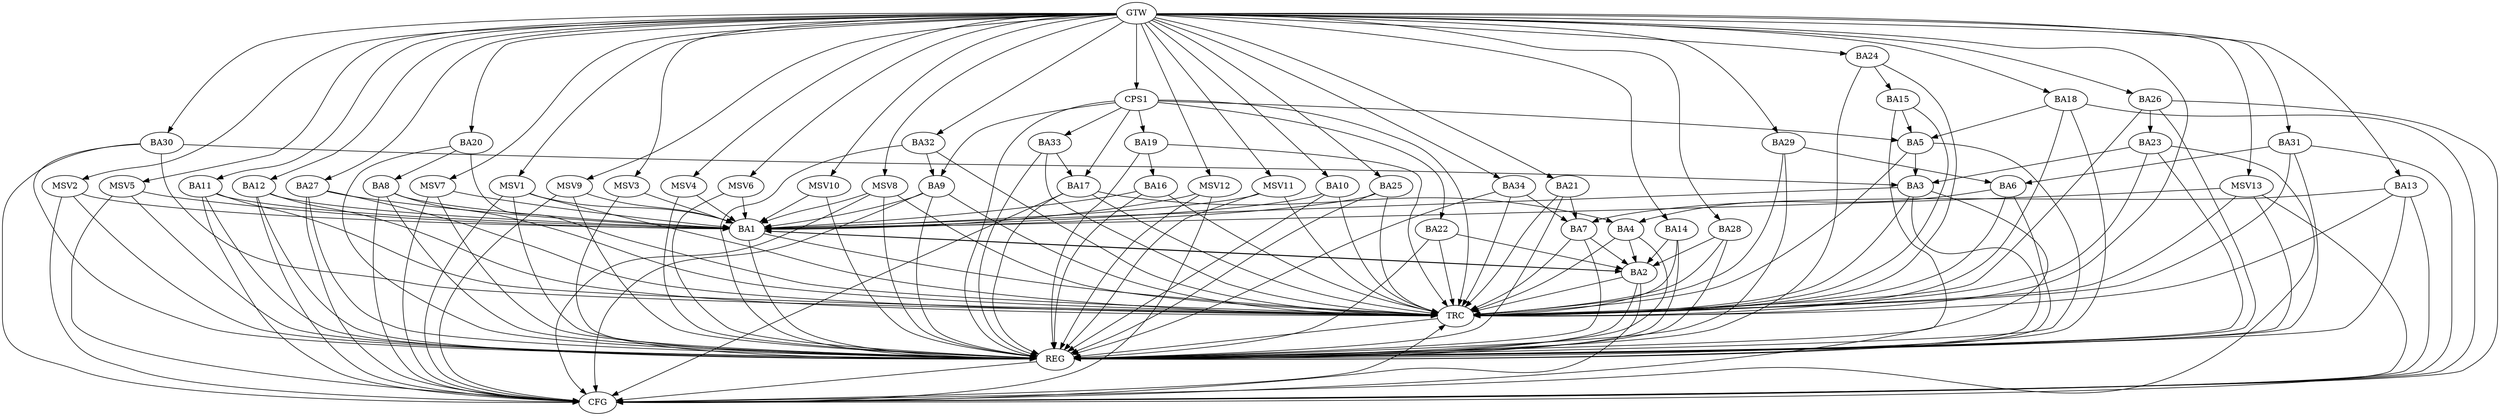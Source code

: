 strict digraph G {
  BA1 [ label="BA1" ];
  BA2 [ label="BA2" ];
  BA3 [ label="BA3" ];
  BA4 [ label="BA4" ];
  BA5 [ label="BA5" ];
  BA6 [ label="BA6" ];
  BA7 [ label="BA7" ];
  BA8 [ label="BA8" ];
  BA9 [ label="BA9" ];
  BA10 [ label="BA10" ];
  BA11 [ label="BA11" ];
  BA12 [ label="BA12" ];
  BA13 [ label="BA13" ];
  BA14 [ label="BA14" ];
  BA15 [ label="BA15" ];
  BA16 [ label="BA16" ];
  BA17 [ label="BA17" ];
  BA18 [ label="BA18" ];
  BA19 [ label="BA19" ];
  BA20 [ label="BA20" ];
  BA21 [ label="BA21" ];
  BA22 [ label="BA22" ];
  BA23 [ label="BA23" ];
  BA24 [ label="BA24" ];
  BA25 [ label="BA25" ];
  BA26 [ label="BA26" ];
  BA27 [ label="BA27" ];
  BA28 [ label="BA28" ];
  BA29 [ label="BA29" ];
  BA30 [ label="BA30" ];
  BA31 [ label="BA31" ];
  BA32 [ label="BA32" ];
  BA33 [ label="BA33" ];
  BA34 [ label="BA34" ];
  CPS1 [ label="CPS1" ];
  GTW [ label="GTW" ];
  REG [ label="REG" ];
  CFG [ label="CFG" ];
  TRC [ label="TRC" ];
  MSV1 [ label="MSV1" ];
  MSV2 [ label="MSV2" ];
  MSV3 [ label="MSV3" ];
  MSV4 [ label="MSV4" ];
  MSV5 [ label="MSV5" ];
  MSV6 [ label="MSV6" ];
  MSV7 [ label="MSV7" ];
  MSV8 [ label="MSV8" ];
  MSV9 [ label="MSV9" ];
  MSV10 [ label="MSV10" ];
  MSV11 [ label="MSV11" ];
  MSV12 [ label="MSV12" ];
  MSV13 [ label="MSV13" ];
  BA1 -> BA2;
  BA2 -> BA1;
  BA3 -> BA1;
  BA4 -> BA2;
  BA5 -> BA3;
  BA6 -> BA4;
  BA7 -> BA2;
  BA8 -> BA1;
  BA9 -> BA1;
  BA10 -> BA1;
  BA11 -> BA1;
  BA12 -> BA1;
  BA13 -> BA7;
  BA14 -> BA2;
  BA15 -> BA5;
  BA16 -> BA1;
  BA17 -> BA4;
  BA18 -> BA5;
  BA19 -> BA16;
  BA20 -> BA8;
  BA21 -> BA7;
  BA22 -> BA2;
  BA23 -> BA3;
  BA24 -> BA15;
  BA25 -> BA1;
  BA26 -> BA23;
  BA27 -> BA1;
  BA28 -> BA2;
  BA29 -> BA6;
  BA30 -> BA3;
  BA31 -> BA6;
  BA32 -> BA9;
  BA33 -> BA17;
  BA34 -> BA7;
  CPS1 -> BA17;
  CPS1 -> BA33;
  CPS1 -> BA5;
  CPS1 -> BA19;
  CPS1 -> BA9;
  CPS1 -> BA22;
  GTW -> BA10;
  GTW -> BA11;
  GTW -> BA12;
  GTW -> BA13;
  GTW -> BA14;
  GTW -> BA18;
  GTW -> BA20;
  GTW -> BA21;
  GTW -> BA24;
  GTW -> BA25;
  GTW -> BA26;
  GTW -> BA27;
  GTW -> BA28;
  GTW -> BA29;
  GTW -> BA30;
  GTW -> BA31;
  GTW -> BA32;
  GTW -> BA34;
  GTW -> CPS1;
  BA1 -> REG;
  BA2 -> REG;
  BA3 -> REG;
  BA4 -> REG;
  BA5 -> REG;
  BA6 -> REG;
  BA7 -> REG;
  BA8 -> REG;
  BA9 -> REG;
  BA10 -> REG;
  BA11 -> REG;
  BA12 -> REG;
  BA13 -> REG;
  BA14 -> REG;
  BA15 -> REG;
  BA16 -> REG;
  BA17 -> REG;
  BA18 -> REG;
  BA19 -> REG;
  BA20 -> REG;
  BA21 -> REG;
  BA22 -> REG;
  BA23 -> REG;
  BA24 -> REG;
  BA25 -> REG;
  BA26 -> REG;
  BA27 -> REG;
  BA28 -> REG;
  BA29 -> REG;
  BA30 -> REG;
  BA31 -> REG;
  BA32 -> REG;
  BA33 -> REG;
  BA34 -> REG;
  CPS1 -> REG;
  BA13 -> CFG;
  BA18 -> CFG;
  BA12 -> CFG;
  BA2 -> CFG;
  BA23 -> CFG;
  BA3 -> CFG;
  BA17 -> CFG;
  BA9 -> CFG;
  BA26 -> CFG;
  BA27 -> CFG;
  BA8 -> CFG;
  BA30 -> CFG;
  BA11 -> CFG;
  BA31 -> CFG;
  REG -> CFG;
  BA1 -> TRC;
  BA2 -> TRC;
  BA3 -> TRC;
  BA4 -> TRC;
  BA5 -> TRC;
  BA6 -> TRC;
  BA7 -> TRC;
  BA8 -> TRC;
  BA9 -> TRC;
  BA10 -> TRC;
  BA11 -> TRC;
  BA12 -> TRC;
  BA13 -> TRC;
  BA14 -> TRC;
  BA15 -> TRC;
  BA16 -> TRC;
  BA17 -> TRC;
  BA18 -> TRC;
  BA19 -> TRC;
  BA20 -> TRC;
  BA21 -> TRC;
  BA22 -> TRC;
  BA23 -> TRC;
  BA24 -> TRC;
  BA25 -> TRC;
  BA26 -> TRC;
  BA27 -> TRC;
  BA28 -> TRC;
  BA29 -> TRC;
  BA30 -> TRC;
  BA31 -> TRC;
  BA32 -> TRC;
  BA33 -> TRC;
  BA34 -> TRC;
  CPS1 -> TRC;
  GTW -> TRC;
  CFG -> TRC;
  TRC -> REG;
  MSV1 -> BA1;
  MSV2 -> BA1;
  MSV3 -> BA1;
  MSV4 -> BA1;
  GTW -> MSV1;
  MSV1 -> REG;
  MSV1 -> TRC;
  MSV1 -> CFG;
  GTW -> MSV2;
  MSV2 -> REG;
  MSV2 -> CFG;
  GTW -> MSV3;
  MSV3 -> REG;
  GTW -> MSV4;
  MSV4 -> REG;
  MSV5 -> BA1;
  GTW -> MSV5;
  MSV5 -> REG;
  MSV5 -> CFG;
  MSV6 -> BA1;
  GTW -> MSV6;
  MSV6 -> REG;
  MSV7 -> BA1;
  MSV8 -> BA1;
  GTW -> MSV7;
  MSV7 -> REG;
  MSV7 -> CFG;
  GTW -> MSV8;
  MSV8 -> REG;
  MSV8 -> TRC;
  MSV8 -> CFG;
  MSV9 -> BA1;
  GTW -> MSV9;
  MSV9 -> REG;
  MSV9 -> CFG;
  MSV10 -> BA1;
  MSV11 -> BA1;
  GTW -> MSV10;
  MSV10 -> REG;
  GTW -> MSV11;
  MSV11 -> REG;
  MSV11 -> TRC;
  MSV12 -> BA1;
  GTW -> MSV12;
  MSV12 -> REG;
  MSV12 -> CFG;
  MSV13 -> BA1;
  GTW -> MSV13;
  MSV13 -> REG;
  MSV13 -> TRC;
  MSV13 -> CFG;
}

